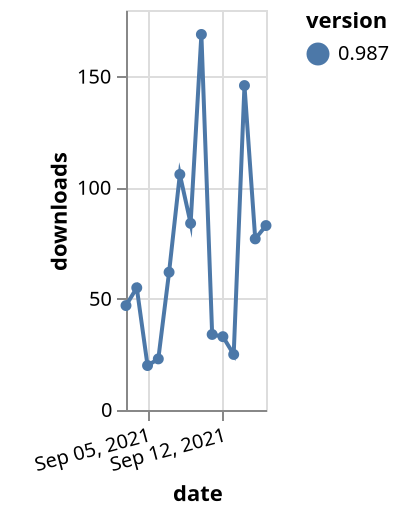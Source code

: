 {"$schema": "https://vega.github.io/schema/vega-lite/v5.json", "description": "A simple bar chart with embedded data.", "data": {"values": [{"date": "2021-09-03", "total": 75067, "delta": 47, "version": "0.987"}, {"date": "2021-09-04", "total": 75122, "delta": 55, "version": "0.987"}, {"date": "2021-09-05", "total": 75142, "delta": 20, "version": "0.987"}, {"date": "2021-09-06", "total": 75165, "delta": 23, "version": "0.987"}, {"date": "2021-09-07", "total": 75227, "delta": 62, "version": "0.987"}, {"date": "2021-09-08", "total": 75333, "delta": 106, "version": "0.987"}, {"date": "2021-09-09", "total": 75417, "delta": 84, "version": "0.987"}, {"date": "2021-09-10", "total": 75586, "delta": 169, "version": "0.987"}, {"date": "2021-09-11", "total": 75620, "delta": 34, "version": "0.987"}, {"date": "2021-09-12", "total": 75653, "delta": 33, "version": "0.987"}, {"date": "2021-09-13", "total": 75678, "delta": 25, "version": "0.987"}, {"date": "2021-09-14", "total": 75824, "delta": 146, "version": "0.987"}, {"date": "2021-09-15", "total": 75901, "delta": 77, "version": "0.987"}, {"date": "2021-09-16", "total": 75984, "delta": 83, "version": "0.987"}]}, "width": "container", "mark": {"type": "line", "point": {"filled": true}}, "encoding": {"x": {"field": "date", "type": "temporal", "timeUnit": "yearmonthdate", "title": "date", "axis": {"labelAngle": -15}}, "y": {"field": "delta", "type": "quantitative", "title": "downloads"}, "color": {"field": "version", "type": "nominal"}, "tooltip": {"field": "delta"}}}